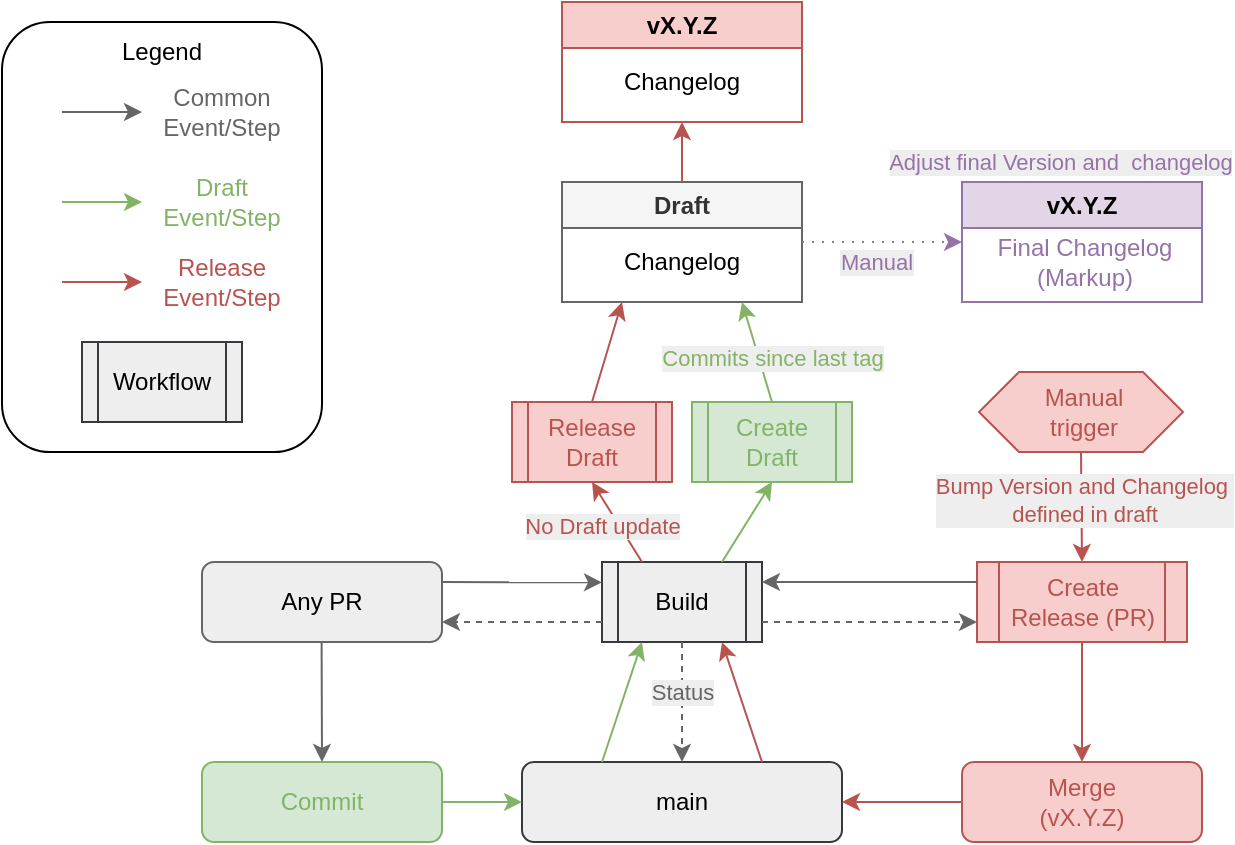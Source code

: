 <mxfile version="23.1.5" type="device">
  <diagram name="Seite-1" id="8tDt1EbK0RSfSX73fOp0">
    <mxGraphModel dx="1243" dy="463" grid="1" gridSize="10" guides="1" tooltips="1" connect="1" arrows="1" fold="1" page="1" pageScale="1" pageWidth="827" pageHeight="1169" math="0" shadow="0">
      <root>
        <mxCell id="0" />
        <mxCell id="1" parent="0" />
        <mxCell id="sgFe3bj_fbjyuD9QRjPH-41" value="" style="shape=hexagon;perimeter=hexagonPerimeter2;whiteSpace=wrap;html=1;fixedSize=1;fillColor=#f8cecc;strokeColor=#b85450;" vertex="1" parent="1">
          <mxGeometry x="588.5" y="195" width="102" height="40" as="geometry" />
        </mxCell>
        <mxCell id="sgFe3bj_fbjyuD9QRjPH-4" value="" style="rounded=1;whiteSpace=wrap;html=1;fillColor=#d5e8d4;strokeColor=#82b366;" vertex="1" parent="1">
          <mxGeometry x="200" y="390" width="120" height="40" as="geometry" />
        </mxCell>
        <mxCell id="sgFe3bj_fbjyuD9QRjPH-5" value="" style="rounded=1;whiteSpace=wrap;html=1;fillColor=#EEEEEE;strokeColor=#36393d;" vertex="1" parent="1">
          <mxGeometry x="360" y="390" width="160" height="40" as="geometry" />
        </mxCell>
        <mxCell id="sgFe3bj_fbjyuD9QRjPH-3" value="main" style="text;html=1;align=center;verticalAlign=middle;whiteSpace=wrap;rounded=0;" vertex="1" parent="1">
          <mxGeometry x="410" y="395" width="60" height="30" as="geometry" />
        </mxCell>
        <mxCell id="sgFe3bj_fbjyuD9QRjPH-6" value="&lt;font color=&quot;#82b366&quot;&gt;Commit&lt;/font&gt;" style="text;html=1;align=center;verticalAlign=middle;whiteSpace=wrap;rounded=0;" vertex="1" parent="1">
          <mxGeometry x="230" y="395" width="60" height="30" as="geometry" />
        </mxCell>
        <mxCell id="sgFe3bj_fbjyuD9QRjPH-7" value="" style="endArrow=classic;html=1;rounded=0;exitX=1;exitY=0.5;exitDx=0;exitDy=0;entryX=0;entryY=0.5;entryDx=0;entryDy=0;fillColor=#d5e8d4;strokeColor=#82b366;" edge="1" parent="1" source="sgFe3bj_fbjyuD9QRjPH-4" target="sgFe3bj_fbjyuD9QRjPH-5">
          <mxGeometry width="50" height="50" relative="1" as="geometry">
            <mxPoint x="330" y="520" as="sourcePoint" />
            <mxPoint x="380" y="470" as="targetPoint" />
          </mxGeometry>
        </mxCell>
        <mxCell id="sgFe3bj_fbjyuD9QRjPH-9" value="Draft" style="swimlane;whiteSpace=wrap;html=1;fillColor=#f5f5f5;strokeColor=#666666;fontColor=#333333;" vertex="1" parent="1">
          <mxGeometry x="380" y="100" width="120" height="60" as="geometry" />
        </mxCell>
        <mxCell id="sgFe3bj_fbjyuD9QRjPH-10" value="Changelog" style="text;html=1;align=center;verticalAlign=middle;whiteSpace=wrap;rounded=0;" vertex="1" parent="sgFe3bj_fbjyuD9QRjPH-9">
          <mxGeometry x="15" y="25" width="90" height="30" as="geometry" />
        </mxCell>
        <mxCell id="sgFe3bj_fbjyuD9QRjPH-13" value="" style="shape=process;whiteSpace=wrap;html=1;backgroundOutline=1;fillColor=#eeeeee;strokeColor=#36393d;" vertex="1" parent="1">
          <mxGeometry x="400" y="290" width="80" height="40" as="geometry" />
        </mxCell>
        <mxCell id="sgFe3bj_fbjyuD9QRjPH-14" value="Build" style="text;html=1;align=center;verticalAlign=middle;whiteSpace=wrap;rounded=0;" vertex="1" parent="1">
          <mxGeometry x="410" y="295" width="60" height="30" as="geometry" />
        </mxCell>
        <mxCell id="sgFe3bj_fbjyuD9QRjPH-15" value="" style="endArrow=classic;html=1;rounded=0;exitX=0.25;exitY=0;exitDx=0;exitDy=0;entryX=0.25;entryY=1;entryDx=0;entryDy=0;fillColor=#d5e8d4;strokeColor=#82b366;" edge="1" parent="1" source="sgFe3bj_fbjyuD9QRjPH-5" target="sgFe3bj_fbjyuD9QRjPH-13">
          <mxGeometry width="50" height="50" relative="1" as="geometry">
            <mxPoint x="380.6" y="361" as="sourcePoint" />
            <mxPoint x="380.0" y="325" as="targetPoint" />
          </mxGeometry>
        </mxCell>
        <mxCell id="sgFe3bj_fbjyuD9QRjPH-16" value="" style="endArrow=classic;html=1;rounded=0;exitX=0.5;exitY=1;exitDx=0;exitDy=0;entryX=0.5;entryY=0;entryDx=0;entryDy=0;fillColor=#f5f5f5;strokeColor=#666666;dashed=1;labelBackgroundColor=none;" edge="1" parent="1" source="sgFe3bj_fbjyuD9QRjPH-13" target="sgFe3bj_fbjyuD9QRjPH-5">
          <mxGeometry width="50" height="50" relative="1" as="geometry">
            <mxPoint x="550" y="360" as="sourcePoint" />
            <mxPoint x="600" y="310" as="targetPoint" />
          </mxGeometry>
        </mxCell>
        <mxCell id="sgFe3bj_fbjyuD9QRjPH-18" value="&lt;span style=&quot;&quot;&gt;Status&lt;/span&gt;" style="edgeLabel;html=1;align=center;verticalAlign=middle;resizable=0;points=[];fontColor=#666666;labelBackgroundColor=#EEEEEE;" vertex="1" connectable="0" parent="sgFe3bj_fbjyuD9QRjPH-16">
          <mxGeometry x="-0.164" y="-1" relative="1" as="geometry">
            <mxPoint x="1" as="offset" />
          </mxGeometry>
        </mxCell>
        <mxCell id="sgFe3bj_fbjyuD9QRjPH-19" value="" style="endArrow=classic;html=1;rounded=0;exitX=0.75;exitY=0;exitDx=0;exitDy=0;entryX=0.5;entryY=1;entryDx=0;entryDy=0;fillColor=#d5e8d4;strokeColor=#82B366;" edge="1" parent="1" source="sgFe3bj_fbjyuD9QRjPH-13" target="sgFe3bj_fbjyuD9QRjPH-50">
          <mxGeometry width="50" height="50" relative="1" as="geometry">
            <mxPoint x="420" y="290" as="sourcePoint" />
            <mxPoint x="420" y="190" as="targetPoint" />
          </mxGeometry>
        </mxCell>
        <mxCell id="sgFe3bj_fbjyuD9QRjPH-20" value="vX.Y.Z" style="swimlane;whiteSpace=wrap;html=1;fillColor=#e1d5e7;strokeColor=#9673a6;" vertex="1" parent="1">
          <mxGeometry x="580" y="100" width="120" height="60" as="geometry" />
        </mxCell>
        <mxCell id="sgFe3bj_fbjyuD9QRjPH-21" value="Final Changelog (Markup)" style="text;html=1;align=center;verticalAlign=middle;whiteSpace=wrap;rounded=0;fontColor=#9673A6;" vertex="1" parent="sgFe3bj_fbjyuD9QRjPH-20">
          <mxGeometry x="8.5" y="25" width="105" height="30" as="geometry" />
        </mxCell>
        <mxCell id="sgFe3bj_fbjyuD9QRjPH-22" value="" style="endArrow=classic;html=1;rounded=0;exitX=1;exitY=0.5;exitDx=0;exitDy=0;entryX=0;entryY=0.5;entryDx=0;entryDy=0;fillColor=#e1d5e7;strokeColor=#9673A6;dashed=1;dashPattern=1 4;labelBackgroundColor=none;" edge="1" parent="1" source="sgFe3bj_fbjyuD9QRjPH-9" target="sgFe3bj_fbjyuD9QRjPH-20">
          <mxGeometry width="50" height="50" relative="1" as="geometry">
            <mxPoint x="530" y="110" as="sourcePoint" />
            <mxPoint x="580" y="60" as="targetPoint" />
          </mxGeometry>
        </mxCell>
        <mxCell id="sgFe3bj_fbjyuD9QRjPH-23" value="&lt;span style=&quot;&quot;&gt;Adjust final Version and&amp;nbsp; changelog&lt;/span&gt;" style="edgeLabel;html=1;align=center;verticalAlign=middle;resizable=0;points=[];fontColor=#9673A6;labelBackgroundColor=#EEEEEE;" vertex="1" connectable="0" parent="sgFe3bj_fbjyuD9QRjPH-22">
          <mxGeometry x="-0.084" relative="1" as="geometry">
            <mxPoint x="92" y="-40" as="offset" />
          </mxGeometry>
        </mxCell>
        <mxCell id="sgFe3bj_fbjyuD9QRjPH-58" value="&lt;font color=&quot;#9673a6&quot; style=&quot;&quot;&gt;Manual&lt;/font&gt;" style="edgeLabel;html=1;align=center;verticalAlign=middle;resizable=0;points=[];fontColor=#E1D5E7;labelBackgroundColor=#EEEEEE;" vertex="1" connectable="0" parent="sgFe3bj_fbjyuD9QRjPH-22">
          <mxGeometry x="-0.284" y="1" relative="1" as="geometry">
            <mxPoint x="8" y="11" as="offset" />
          </mxGeometry>
        </mxCell>
        <mxCell id="sgFe3bj_fbjyuD9QRjPH-27" value="" style="shape=process;whiteSpace=wrap;html=1;backgroundOutline=1;fillColor=#f8cecc;strokeColor=#b85450;" vertex="1" parent="1">
          <mxGeometry x="355" y="210" width="80" height="40" as="geometry" />
        </mxCell>
        <mxCell id="sgFe3bj_fbjyuD9QRjPH-28" value="Release Draft" style="text;html=1;align=center;verticalAlign=middle;whiteSpace=wrap;rounded=0;fontColor=#B85450;" vertex="1" parent="1">
          <mxGeometry x="365" y="215" width="60" height="30" as="geometry" />
        </mxCell>
        <mxCell id="sgFe3bj_fbjyuD9QRjPH-29" value="" style="shape=process;whiteSpace=wrap;html=1;backgroundOutline=1;fillColor=#f8cecc;strokeColor=#b85450;" vertex="1" parent="1">
          <mxGeometry x="587.5" y="290" width="105" height="40" as="geometry" />
        </mxCell>
        <mxCell id="sgFe3bj_fbjyuD9QRjPH-30" value="&lt;font color=&quot;#b85450&quot;&gt;Create Release (PR)&lt;/font&gt;" style="text;html=1;align=center;verticalAlign=middle;whiteSpace=wrap;rounded=0;" vertex="1" parent="1">
          <mxGeometry x="602.5" y="295" width="75" height="30" as="geometry" />
        </mxCell>
        <mxCell id="sgFe3bj_fbjyuD9QRjPH-31" value="" style="endArrow=classic;html=1;rounded=0;exitX=0.75;exitY=0;exitDx=0;exitDy=0;entryX=0.75;entryY=1;entryDx=0;entryDy=0;fillColor=#f8cecc;strokeColor=#b85450;" edge="1" parent="1" source="sgFe3bj_fbjyuD9QRjPH-5" target="sgFe3bj_fbjyuD9QRjPH-13">
          <mxGeometry width="50" height="50" relative="1" as="geometry">
            <mxPoint x="540" y="370" as="sourcePoint" />
            <mxPoint x="590" y="320" as="targetPoint" />
          </mxGeometry>
        </mxCell>
        <mxCell id="sgFe3bj_fbjyuD9QRjPH-32" value="" style="rounded=1;whiteSpace=wrap;html=1;fillColor=#f8cecc;strokeColor=#b85450;" vertex="1" parent="1">
          <mxGeometry x="580" y="390" width="120" height="40" as="geometry" />
        </mxCell>
        <mxCell id="sgFe3bj_fbjyuD9QRjPH-33" value="&lt;font color=&quot;#b85450&quot;&gt;Merge (vX.Y.Z)&lt;/font&gt;" style="text;html=1;align=center;verticalAlign=middle;whiteSpace=wrap;rounded=0;" vertex="1" parent="1">
          <mxGeometry x="610" y="395" width="60" height="30" as="geometry" />
        </mxCell>
        <mxCell id="sgFe3bj_fbjyuD9QRjPH-34" value="" style="endArrow=classic;html=1;rounded=0;exitX=0;exitY=0.5;exitDx=0;exitDy=0;entryX=1;entryY=0.5;entryDx=0;entryDy=0;fillColor=#f8cecc;strokeColor=#b85450;" edge="1" parent="1" source="sgFe3bj_fbjyuD9QRjPH-32" target="sgFe3bj_fbjyuD9QRjPH-5">
          <mxGeometry width="50" height="50" relative="1" as="geometry">
            <mxPoint x="560" y="390" as="sourcePoint" />
            <mxPoint x="540" y="350" as="targetPoint" />
          </mxGeometry>
        </mxCell>
        <mxCell id="sgFe3bj_fbjyuD9QRjPH-36" value="" style="endArrow=classic;html=1;rounded=0;exitX=0.5;exitY=1;exitDx=0;exitDy=0;entryX=0.5;entryY=0;entryDx=0;entryDy=0;fillColor=#f8cecc;strokeColor=#B85450;" edge="1" parent="1" source="sgFe3bj_fbjyuD9QRjPH-29" target="sgFe3bj_fbjyuD9QRjPH-32">
          <mxGeometry width="50" height="50" relative="1" as="geometry">
            <mxPoint x="750" y="365" as="sourcePoint" />
            <mxPoint x="730" y="325" as="targetPoint" />
          </mxGeometry>
        </mxCell>
        <mxCell id="sgFe3bj_fbjyuD9QRjPH-38" value="" style="endArrow=classic;html=1;rounded=0;exitX=0.5;exitY=1;exitDx=0;exitDy=0;entryX=0.5;entryY=0;entryDx=0;entryDy=0;fillColor=#f8cecc;strokeColor=#b85450;" edge="1" parent="1" source="sgFe3bj_fbjyuD9QRjPH-41" target="sgFe3bj_fbjyuD9QRjPH-29">
          <mxGeometry width="50" height="50" relative="1" as="geometry">
            <mxPoint x="637.75" y="225" as="sourcePoint" />
            <mxPoint x="639.25" y="295" as="targetPoint" />
          </mxGeometry>
        </mxCell>
        <mxCell id="sgFe3bj_fbjyuD9QRjPH-42" value="&lt;div&gt;&lt;span style=&quot;&quot;&gt;Bump Version and Changelog&amp;nbsp;&lt;/span&gt;&lt;/div&gt;&lt;div&gt;&lt;span style=&quot;&quot;&gt;defined in draft&lt;/span&gt;&lt;/div&gt;" style="edgeLabel;html=1;align=center;verticalAlign=middle;resizable=0;points=[];fontColor=#B85450;labelBackgroundColor=#EEEEEE;" vertex="1" connectable="0" parent="sgFe3bj_fbjyuD9QRjPH-38">
          <mxGeometry x="-0.204" y="1" relative="1" as="geometry">
            <mxPoint y="2" as="offset" />
          </mxGeometry>
        </mxCell>
        <mxCell id="sgFe3bj_fbjyuD9QRjPH-40" value="&lt;font color=&quot;#b85450&quot;&gt;Manual trigger&lt;/font&gt;" style="text;html=1;align=center;verticalAlign=middle;whiteSpace=wrap;rounded=0;" vertex="1" parent="1">
          <mxGeometry x="610.5" y="200" width="60" height="30" as="geometry" />
        </mxCell>
        <mxCell id="sgFe3bj_fbjyuD9QRjPH-43" value="" style="rounded=1;whiteSpace=wrap;html=1;fillColor=#EEEEEE;fontColor=#333333;strokeColor=#666666;" vertex="1" parent="1">
          <mxGeometry x="200" y="290" width="120" height="40" as="geometry" />
        </mxCell>
        <mxCell id="sgFe3bj_fbjyuD9QRjPH-44" value="Any PR" style="text;html=1;align=center;verticalAlign=middle;whiteSpace=wrap;rounded=0;" vertex="1" parent="1">
          <mxGeometry x="230" y="295" width="60" height="30" as="geometry" />
        </mxCell>
        <mxCell id="sgFe3bj_fbjyuD9QRjPH-45" value="" style="endArrow=classic;html=1;rounded=0;exitX=1;exitY=0.5;exitDx=0;exitDy=0;entryX=0;entryY=0.5;entryDx=0;entryDy=0;fillColor=#f5f5f5;strokeColor=#666666;" edge="1" parent="1">
          <mxGeometry width="50" height="50" relative="1" as="geometry">
            <mxPoint x="320" y="300" as="sourcePoint" />
            <mxPoint x="400" y="300.2" as="targetPoint" />
          </mxGeometry>
        </mxCell>
        <mxCell id="sgFe3bj_fbjyuD9QRjPH-46" value="" style="endArrow=classic;html=1;rounded=0;exitX=0;exitY=0.75;exitDx=0;exitDy=0;entryX=1;entryY=0.75;entryDx=0;entryDy=0;fillColor=#f5f5f5;strokeColor=#666666;dashed=1;" edge="1" parent="1" source="sgFe3bj_fbjyuD9QRjPH-13" target="sgFe3bj_fbjyuD9QRjPH-43">
          <mxGeometry width="50" height="50" relative="1" as="geometry">
            <mxPoint x="310" y="250" as="sourcePoint" />
            <mxPoint x="390" y="250.2" as="targetPoint" />
          </mxGeometry>
        </mxCell>
        <mxCell id="sgFe3bj_fbjyuD9QRjPH-47" value="" style="endArrow=classic;html=1;rounded=0;exitX=0.5;exitY=1;exitDx=0;exitDy=0;entryX=0.5;entryY=0;entryDx=0;entryDy=0;fillColor=#f5f5f5;strokeColor=#666666;" edge="1" parent="1" target="sgFe3bj_fbjyuD9QRjPH-4">
          <mxGeometry width="50" height="50" relative="1" as="geometry">
            <mxPoint x="259.8" y="330" as="sourcePoint" />
            <mxPoint x="259.8" y="370" as="targetPoint" />
          </mxGeometry>
        </mxCell>
        <mxCell id="sgFe3bj_fbjyuD9QRjPH-48" value="" style="endArrow=classic;html=1;rounded=0;exitX=0;exitY=0.25;exitDx=0;exitDy=0;entryX=1;entryY=0.25;entryDx=0;entryDy=0;fillColor=#f5f5f5;strokeColor=#666666;" edge="1" parent="1" source="sgFe3bj_fbjyuD9QRjPH-29" target="sgFe3bj_fbjyuD9QRjPH-13">
          <mxGeometry width="50" height="50" relative="1" as="geometry">
            <mxPoint x="567.5" y="301" as="sourcePoint" />
            <mxPoint x="489.5" y="300" as="targetPoint" />
          </mxGeometry>
        </mxCell>
        <mxCell id="sgFe3bj_fbjyuD9QRjPH-49" value="" style="endArrow=classic;html=1;rounded=0;exitX=1;exitY=0.5;exitDx=0;exitDy=0;entryX=0;entryY=0.75;entryDx=0;entryDy=0;fillColor=#f5f5f5;strokeColor=#666666;dashed=1;" edge="1" parent="1" target="sgFe3bj_fbjyuD9QRjPH-29">
          <mxGeometry width="50" height="50" relative="1" as="geometry">
            <mxPoint x="480" y="320" as="sourcePoint" />
            <mxPoint x="560" y="320.2" as="targetPoint" />
          </mxGeometry>
        </mxCell>
        <mxCell id="sgFe3bj_fbjyuD9QRjPH-50" value="" style="shape=process;whiteSpace=wrap;html=1;backgroundOutline=1;fillColor=#d5e8d4;strokeColor=#82B366;" vertex="1" parent="1">
          <mxGeometry x="445" y="210" width="80" height="40" as="geometry" />
        </mxCell>
        <mxCell id="sgFe3bj_fbjyuD9QRjPH-51" value="&lt;font color=&quot;#82b366&quot;&gt;Create Draft&lt;/font&gt;" style="text;html=1;align=center;verticalAlign=middle;whiteSpace=wrap;rounded=0;" vertex="1" parent="1">
          <mxGeometry x="455" y="215" width="60" height="30" as="geometry" />
        </mxCell>
        <mxCell id="sgFe3bj_fbjyuD9QRjPH-52" value="" style="endArrow=classic;html=1;rounded=0;exitX=0.5;exitY=0;exitDx=0;exitDy=0;fillColor=#d5e8d4;strokeColor=#82b366;entryX=0.75;entryY=1;entryDx=0;entryDy=0;" edge="1" parent="1" source="sgFe3bj_fbjyuD9QRjPH-50" target="sgFe3bj_fbjyuD9QRjPH-9">
          <mxGeometry width="50" height="50" relative="1" as="geometry">
            <mxPoint x="345" y="215" as="sourcePoint" />
            <mxPoint x="470" y="190" as="targetPoint" />
          </mxGeometry>
        </mxCell>
        <mxCell id="sgFe3bj_fbjyuD9QRjPH-59" value="&lt;font color=&quot;#82b366&quot; style=&quot;&quot;&gt;Commits since last tag&lt;/font&gt;" style="edgeLabel;html=1;align=center;verticalAlign=middle;resizable=0;points=[];labelBackgroundColor=#EEEEEE;" vertex="1" connectable="0" parent="sgFe3bj_fbjyuD9QRjPH-52">
          <mxGeometry x="-0.028" relative="1" as="geometry">
            <mxPoint x="7" y="2" as="offset" />
          </mxGeometry>
        </mxCell>
        <mxCell id="sgFe3bj_fbjyuD9QRjPH-53" value="" style="endArrow=classic;html=1;rounded=0;exitX=0.25;exitY=0;exitDx=0;exitDy=0;entryX=0.5;entryY=1;entryDx=0;entryDy=0;fillColor=#f8cecc;strokeColor=#b85450;" edge="1" parent="1" source="sgFe3bj_fbjyuD9QRjPH-13" target="sgFe3bj_fbjyuD9QRjPH-27">
          <mxGeometry width="50" height="50" relative="1" as="geometry">
            <mxPoint x="310" y="265" as="sourcePoint" />
            <mxPoint x="335" y="240" as="targetPoint" />
          </mxGeometry>
        </mxCell>
        <mxCell id="sgFe3bj_fbjyuD9QRjPH-70" value="&lt;font color=&quot;#b85450&quot; style=&quot;&quot;&gt;No Draft update&lt;br&gt;&lt;/font&gt;" style="edgeLabel;html=1;align=center;verticalAlign=middle;resizable=0;points=[];labelBackgroundColor=#EEEEEE;" vertex="1" connectable="0" parent="sgFe3bj_fbjyuD9QRjPH-53">
          <mxGeometry x="0.044" relative="1" as="geometry">
            <mxPoint x="-7" y="3" as="offset" />
          </mxGeometry>
        </mxCell>
        <mxCell id="sgFe3bj_fbjyuD9QRjPH-54" value="" style="endArrow=classic;html=1;rounded=0;exitX=0.5;exitY=0;exitDx=0;exitDy=0;entryX=0.25;entryY=1;entryDx=0;entryDy=0;fillColor=#f8cecc;strokeColor=#B85450;" edge="1" parent="1" source="sgFe3bj_fbjyuD9QRjPH-27" target="sgFe3bj_fbjyuD9QRjPH-9">
          <mxGeometry width="50" height="50" relative="1" as="geometry">
            <mxPoint x="345" y="215" as="sourcePoint" />
            <mxPoint x="330" y="180" as="targetPoint" />
          </mxGeometry>
        </mxCell>
        <mxCell id="sgFe3bj_fbjyuD9QRjPH-55" value="vX.Y.Z" style="swimlane;whiteSpace=wrap;html=1;fillColor=#f8cecc;strokeColor=#b85450;" vertex="1" parent="1">
          <mxGeometry x="380" y="10" width="120" height="60" as="geometry" />
        </mxCell>
        <mxCell id="sgFe3bj_fbjyuD9QRjPH-56" value="Changelog" style="text;html=1;align=center;verticalAlign=middle;whiteSpace=wrap;rounded=0;" vertex="1" parent="sgFe3bj_fbjyuD9QRjPH-55">
          <mxGeometry x="15" y="25" width="90" height="30" as="geometry" />
        </mxCell>
        <mxCell id="sgFe3bj_fbjyuD9QRjPH-57" value="" style="endArrow=classic;html=1;rounded=0;exitX=0.5;exitY=0;exitDx=0;exitDy=0;entryX=0.5;entryY=1;entryDx=0;entryDy=0;fillColor=#f8cecc;strokeColor=#b85450;" edge="1" parent="1" source="sgFe3bj_fbjyuD9QRjPH-9" target="sgFe3bj_fbjyuD9QRjPH-55">
          <mxGeometry width="50" height="50" relative="1" as="geometry">
            <mxPoint x="290" y="85" as="sourcePoint" />
            <mxPoint x="305" y="50" as="targetPoint" />
          </mxGeometry>
        </mxCell>
        <mxCell id="sgFe3bj_fbjyuD9QRjPH-71" value="" style="group;fillColor=none;" vertex="1" connectable="0" parent="1">
          <mxGeometry x="100" y="20" width="160" height="215" as="geometry" />
        </mxCell>
        <mxCell id="sgFe3bj_fbjyuD9QRjPH-68" value="" style="rounded=1;whiteSpace=wrap;html=1;fillColor=none;" vertex="1" parent="sgFe3bj_fbjyuD9QRjPH-71">
          <mxGeometry width="160" height="215" as="geometry" />
        </mxCell>
        <mxCell id="sgFe3bj_fbjyuD9QRjPH-60" value="Workflow" style="shape=process;whiteSpace=wrap;html=1;backgroundOutline=1;fillColor=#eeeeee;strokeColor=#36393d;" vertex="1" parent="sgFe3bj_fbjyuD9QRjPH-71">
          <mxGeometry x="40" y="160" width="80" height="40" as="geometry" />
        </mxCell>
        <mxCell id="sgFe3bj_fbjyuD9QRjPH-61" value="Legend" style="text;html=1;align=center;verticalAlign=middle;whiteSpace=wrap;rounded=0;" vertex="1" parent="sgFe3bj_fbjyuD9QRjPH-71">
          <mxGeometry x="50" width="60" height="30" as="geometry" />
        </mxCell>
        <mxCell id="sgFe3bj_fbjyuD9QRjPH-62" value="" style="endArrow=classic;html=1;rounded=0;fillColor=#f5f5f5;strokeColor=#666666;" edge="1" parent="sgFe3bj_fbjyuD9QRjPH-71">
          <mxGeometry width="50" height="50" relative="1" as="geometry">
            <mxPoint x="30" y="45" as="sourcePoint" />
            <mxPoint x="70" y="45" as="targetPoint" />
          </mxGeometry>
        </mxCell>
        <mxCell id="sgFe3bj_fbjyuD9QRjPH-63" value="Common Event/Step" style="text;html=1;align=center;verticalAlign=middle;whiteSpace=wrap;rounded=0;fontColor=#666666;" vertex="1" parent="sgFe3bj_fbjyuD9QRjPH-71">
          <mxGeometry x="80" y="30" width="60" height="30" as="geometry" />
        </mxCell>
        <mxCell id="sgFe3bj_fbjyuD9QRjPH-64" value="" style="endArrow=classic;html=1;rounded=0;fillColor=#f5f5f5;strokeColor=#82B366;" edge="1" parent="sgFe3bj_fbjyuD9QRjPH-71">
          <mxGeometry width="50" height="50" relative="1" as="geometry">
            <mxPoint x="30" y="90" as="sourcePoint" />
            <mxPoint x="70" y="90" as="targetPoint" />
          </mxGeometry>
        </mxCell>
        <mxCell id="sgFe3bj_fbjyuD9QRjPH-65" value="Draft Event/Step" style="text;html=1;align=center;verticalAlign=middle;whiteSpace=wrap;rounded=0;fontColor=#82B366;" vertex="1" parent="sgFe3bj_fbjyuD9QRjPH-71">
          <mxGeometry x="80" y="75" width="60" height="30" as="geometry" />
        </mxCell>
        <mxCell id="sgFe3bj_fbjyuD9QRjPH-66" value="" style="endArrow=classic;html=1;rounded=0;fillColor=#f5f5f5;strokeColor=#B85450;" edge="1" parent="sgFe3bj_fbjyuD9QRjPH-71">
          <mxGeometry width="50" height="50" relative="1" as="geometry">
            <mxPoint x="30" y="130" as="sourcePoint" />
            <mxPoint x="70" y="130" as="targetPoint" />
          </mxGeometry>
        </mxCell>
        <mxCell id="sgFe3bj_fbjyuD9QRjPH-67" value="Release Event/Step" style="text;html=1;align=center;verticalAlign=middle;whiteSpace=wrap;rounded=0;fontColor=#B85450;" vertex="1" parent="sgFe3bj_fbjyuD9QRjPH-71">
          <mxGeometry x="80" y="115" width="60" height="30" as="geometry" />
        </mxCell>
      </root>
    </mxGraphModel>
  </diagram>
</mxfile>
